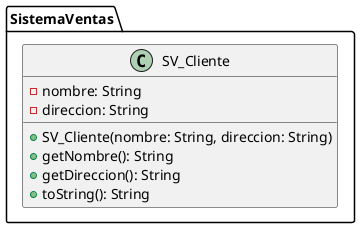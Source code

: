 @startuml
package SistemaVentas {
  class SV_Cliente {
    - nombre: String
    - direccion: String
    + SV_Cliente(nombre: String, direccion: String)
    + getNombre(): String
    + getDireccion(): String
    + toString(): String
  }
}
@enduml
